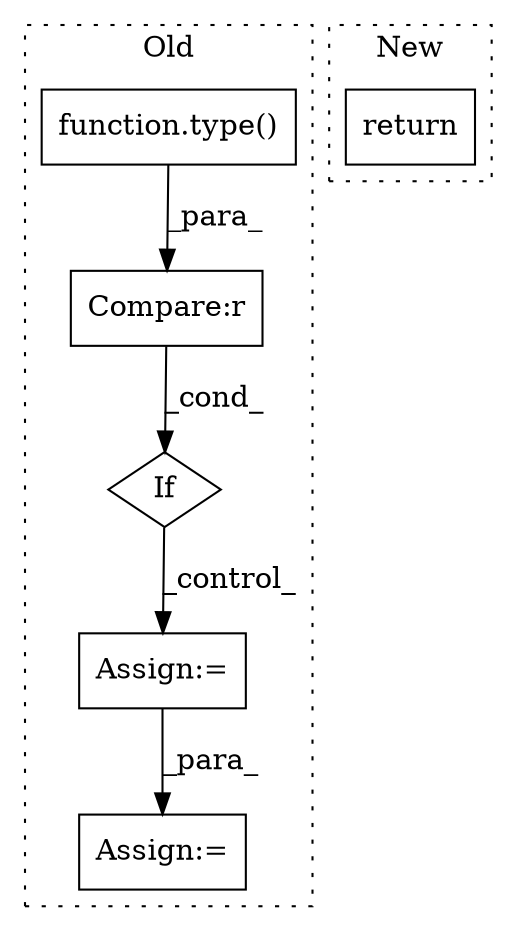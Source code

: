 digraph G {
subgraph cluster0 {
1 [label="function.type()" a="75" s="2560,2575" l="5,1" shape="box"];
3 [label="Compare:r" a="40" s="2560" l="28" shape="box"];
4 [label="If" a="96" s="2557" l="3" shape="diamond"];
5 [label="Assign:=" a="68" s="2612" l="3" shape="box"];
6 [label="Assign:=" a="68" s="2783" l="3" shape="box"];
label = "Old";
style="dotted";
}
subgraph cluster1 {
2 [label="return" a="93" s="2317" l="7" shape="box"];
label = "New";
style="dotted";
}
1 -> 3 [label="_para_"];
3 -> 4 [label="_cond_"];
4 -> 5 [label="_control_"];
5 -> 6 [label="_para_"];
}